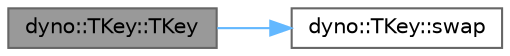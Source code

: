 digraph "dyno::TKey::TKey"
{
 // LATEX_PDF_SIZE
  bgcolor="transparent";
  edge [fontname=Helvetica,fontsize=10,labelfontname=Helvetica,labelfontsize=10];
  node [fontname=Helvetica,fontsize=10,shape=box,height=0.2,width=0.4];
  rankdir="LR";
  Node1 [id="Node000001",label="dyno::TKey::TKey",height=0.2,width=0.4,color="gray40", fillcolor="grey60", style="filled", fontcolor="black",tooltip=" "];
  Node1 -> Node2 [id="edge1_Node000001_Node000002",color="steelblue1",style="solid",tooltip=" "];
  Node2 [id="Node000002",label="dyno::TKey::swap",height=0.2,width=0.4,color="grey40", fillcolor="white", style="filled",URL="$classdyno_1_1_t_key.html#a9373989558e3d36587b0e952972a5322",tooltip=" "];
}

